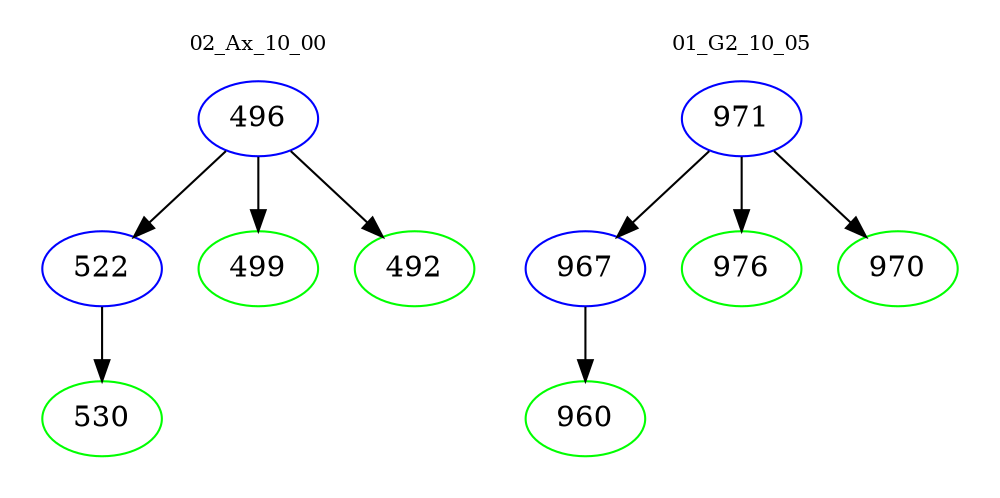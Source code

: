 digraph{
subgraph cluster_0 {
color = white
label = "02_Ax_10_00";
fontsize=10;
T0_496 [label="496", color="blue"]
T0_496 -> T0_522 [color="black"]
T0_522 [label="522", color="blue"]
T0_522 -> T0_530 [color="black"]
T0_530 [label="530", color="green"]
T0_496 -> T0_499 [color="black"]
T0_499 [label="499", color="green"]
T0_496 -> T0_492 [color="black"]
T0_492 [label="492", color="green"]
}
subgraph cluster_1 {
color = white
label = "01_G2_10_05";
fontsize=10;
T1_971 [label="971", color="blue"]
T1_971 -> T1_967 [color="black"]
T1_967 [label="967", color="blue"]
T1_967 -> T1_960 [color="black"]
T1_960 [label="960", color="green"]
T1_971 -> T1_976 [color="black"]
T1_976 [label="976", color="green"]
T1_971 -> T1_970 [color="black"]
T1_970 [label="970", color="green"]
}
}
